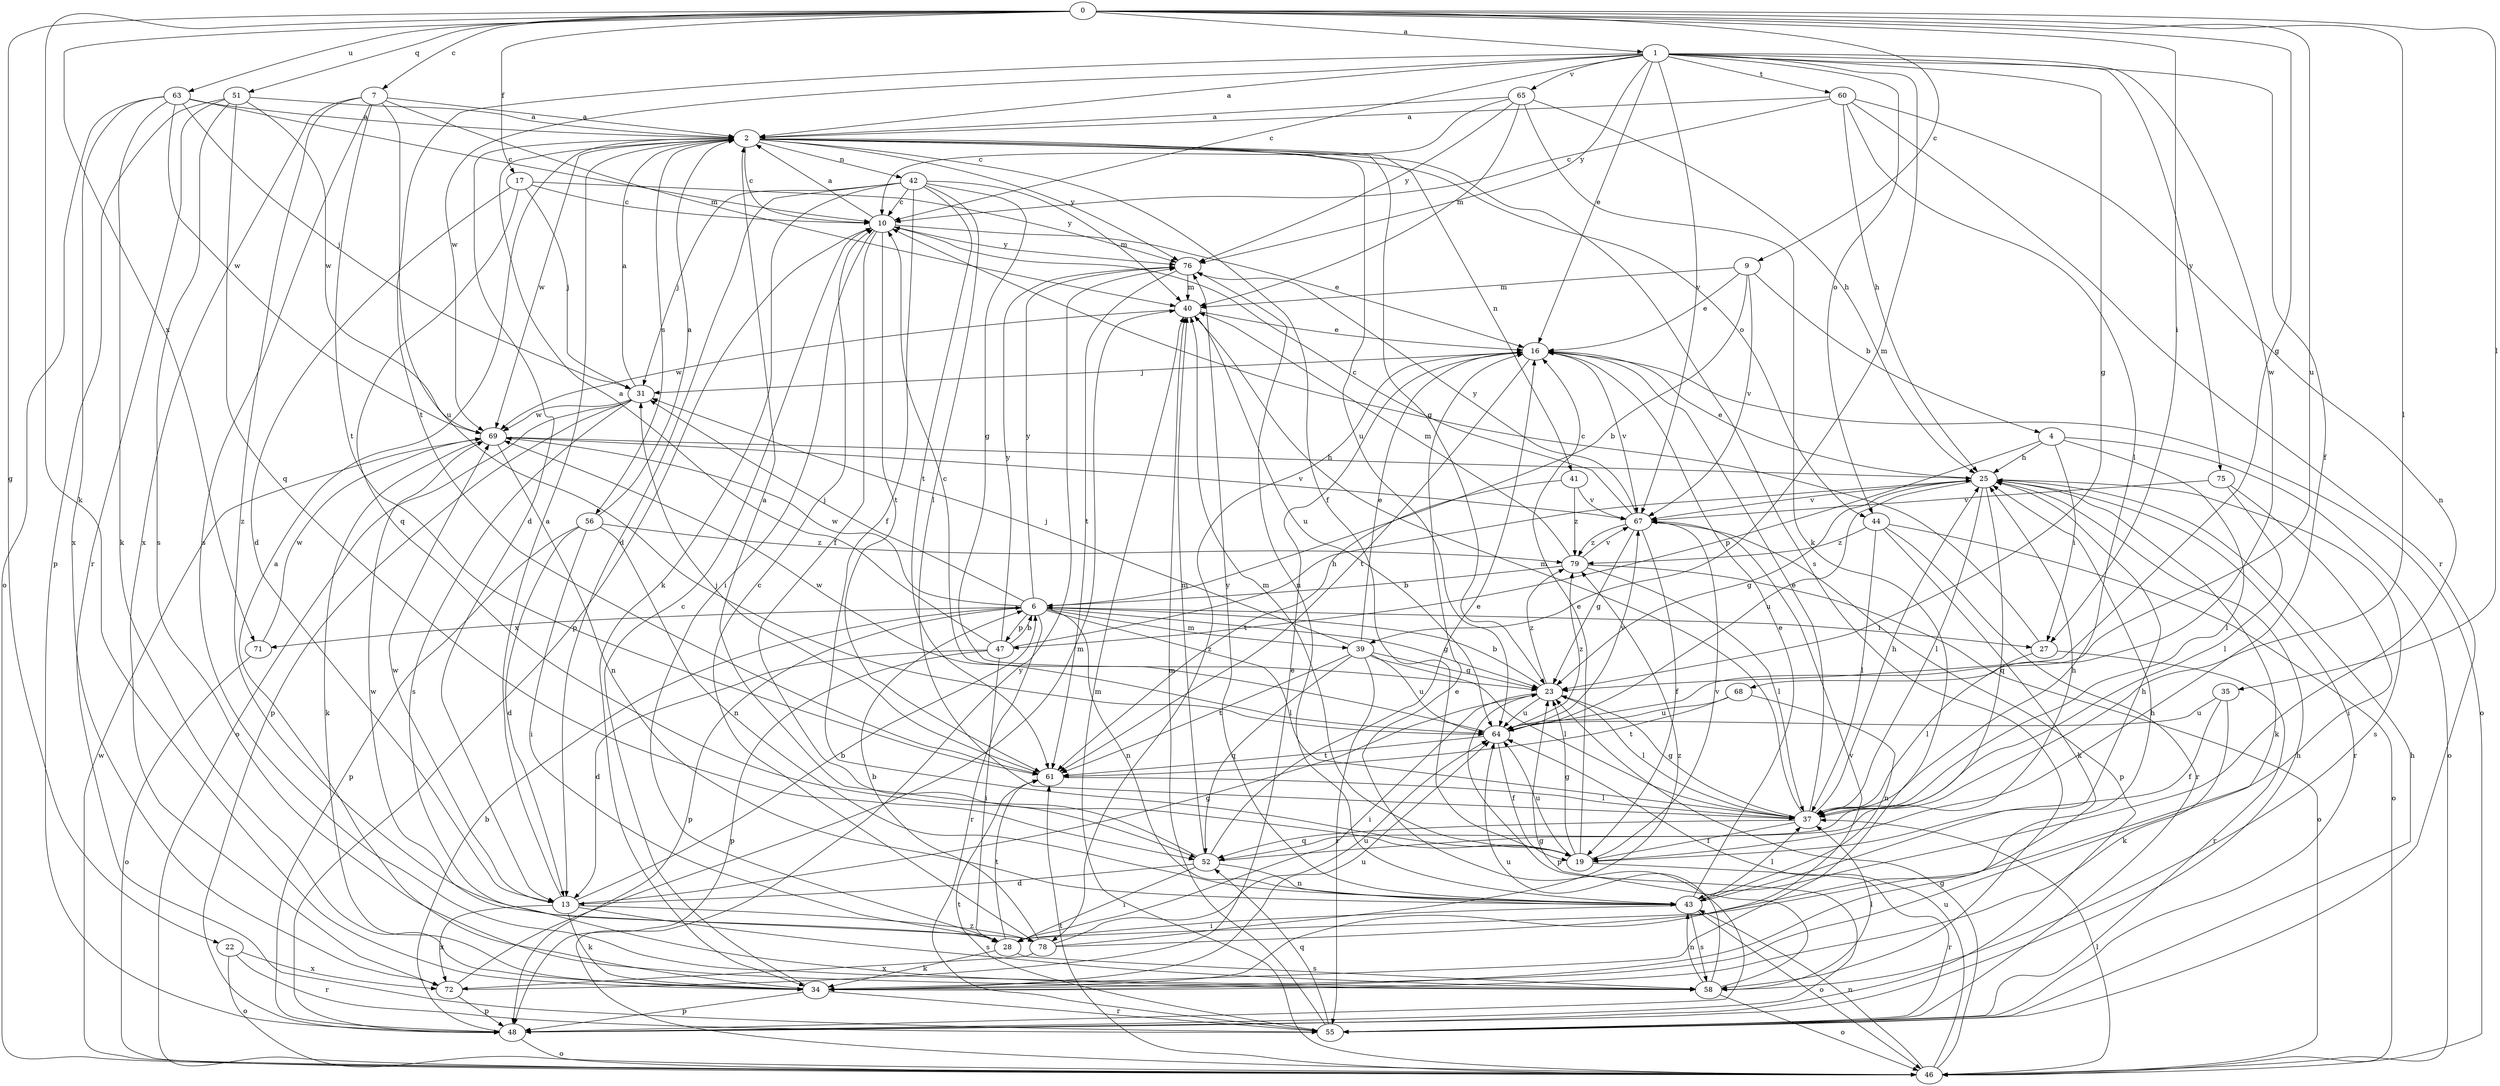 strict digraph  {
0;
1;
2;
4;
6;
7;
9;
10;
13;
16;
17;
19;
22;
23;
25;
27;
28;
31;
34;
35;
37;
39;
40;
41;
42;
43;
44;
46;
47;
48;
51;
52;
55;
56;
58;
60;
61;
63;
64;
65;
67;
68;
69;
71;
72;
75;
76;
78;
79;
0 -> 1  [label=a];
0 -> 7  [label=c];
0 -> 9  [label=c];
0 -> 17  [label=f];
0 -> 22  [label=g];
0 -> 23  [label=g];
0 -> 27  [label=i];
0 -> 34  [label=k];
0 -> 35  [label=l];
0 -> 37  [label=l];
0 -> 51  [label=q];
0 -> 63  [label=u];
0 -> 64  [label=u];
0 -> 71  [label=x];
1 -> 2  [label=a];
1 -> 10  [label=c];
1 -> 16  [label=e];
1 -> 19  [label=f];
1 -> 23  [label=g];
1 -> 39  [label=m];
1 -> 44  [label=o];
1 -> 60  [label=t];
1 -> 61  [label=t];
1 -> 65  [label=v];
1 -> 67  [label=v];
1 -> 68  [label=w];
1 -> 69  [label=w];
1 -> 75  [label=y];
1 -> 76  [label=y];
2 -> 10  [label=c];
2 -> 13  [label=d];
2 -> 19  [label=f];
2 -> 23  [label=g];
2 -> 41  [label=n];
2 -> 42  [label=n];
2 -> 44  [label=o];
2 -> 56  [label=s];
2 -> 58  [label=s];
2 -> 64  [label=u];
2 -> 69  [label=w];
2 -> 76  [label=y];
4 -> 25  [label=h];
4 -> 27  [label=i];
4 -> 37  [label=l];
4 -> 46  [label=o];
4 -> 47  [label=p];
6 -> 23  [label=g];
6 -> 27  [label=i];
6 -> 31  [label=j];
6 -> 37  [label=l];
6 -> 39  [label=m];
6 -> 43  [label=n];
6 -> 47  [label=p];
6 -> 48  [label=p];
6 -> 55  [label=r];
6 -> 69  [label=w];
6 -> 71  [label=x];
6 -> 76  [label=y];
7 -> 2  [label=a];
7 -> 40  [label=m];
7 -> 58  [label=s];
7 -> 61  [label=t];
7 -> 64  [label=u];
7 -> 72  [label=x];
7 -> 78  [label=z];
9 -> 4  [label=b];
9 -> 6  [label=b];
9 -> 16  [label=e];
9 -> 40  [label=m];
9 -> 67  [label=v];
10 -> 2  [label=a];
10 -> 16  [label=e];
10 -> 19  [label=f];
10 -> 28  [label=i];
10 -> 48  [label=p];
10 -> 61  [label=t];
10 -> 76  [label=y];
13 -> 2  [label=a];
13 -> 6  [label=b];
13 -> 23  [label=g];
13 -> 34  [label=k];
13 -> 58  [label=s];
13 -> 69  [label=w];
13 -> 72  [label=x];
13 -> 78  [label=z];
16 -> 31  [label=j];
16 -> 46  [label=o];
16 -> 61  [label=t];
16 -> 67  [label=v];
16 -> 78  [label=z];
17 -> 10  [label=c];
17 -> 13  [label=d];
17 -> 31  [label=j];
17 -> 52  [label=q];
17 -> 76  [label=y];
19 -> 16  [label=e];
19 -> 23  [label=g];
19 -> 40  [label=m];
19 -> 55  [label=r];
19 -> 64  [label=u];
19 -> 67  [label=v];
22 -> 46  [label=o];
22 -> 55  [label=r];
22 -> 72  [label=x];
23 -> 6  [label=b];
23 -> 28  [label=i];
23 -> 37  [label=l];
23 -> 48  [label=p];
23 -> 64  [label=u];
23 -> 79  [label=z];
25 -> 16  [label=e];
25 -> 23  [label=g];
25 -> 34  [label=k];
25 -> 37  [label=l];
25 -> 52  [label=q];
25 -> 55  [label=r];
25 -> 58  [label=s];
25 -> 64  [label=u];
25 -> 67  [label=v];
27 -> 10  [label=c];
27 -> 37  [label=l];
27 -> 55  [label=r];
28 -> 34  [label=k];
28 -> 58  [label=s];
28 -> 61  [label=t];
28 -> 69  [label=w];
31 -> 2  [label=a];
31 -> 46  [label=o];
31 -> 48  [label=p];
31 -> 58  [label=s];
31 -> 69  [label=w];
34 -> 2  [label=a];
34 -> 10  [label=c];
34 -> 48  [label=p];
34 -> 55  [label=r];
34 -> 64  [label=u];
34 -> 67  [label=v];
35 -> 19  [label=f];
35 -> 34  [label=k];
35 -> 64  [label=u];
37 -> 16  [label=e];
37 -> 19  [label=f];
37 -> 23  [label=g];
37 -> 25  [label=h];
37 -> 40  [label=m];
37 -> 52  [label=q];
39 -> 16  [label=e];
39 -> 23  [label=g];
39 -> 31  [label=j];
39 -> 37  [label=l];
39 -> 52  [label=q];
39 -> 55  [label=r];
39 -> 61  [label=t];
39 -> 64  [label=u];
40 -> 16  [label=e];
40 -> 64  [label=u];
40 -> 69  [label=w];
41 -> 61  [label=t];
41 -> 67  [label=v];
41 -> 79  [label=z];
42 -> 10  [label=c];
42 -> 13  [label=d];
42 -> 19  [label=f];
42 -> 23  [label=g];
42 -> 31  [label=j];
42 -> 34  [label=k];
42 -> 37  [label=l];
42 -> 40  [label=m];
42 -> 61  [label=t];
43 -> 16  [label=e];
43 -> 25  [label=h];
43 -> 28  [label=i];
43 -> 37  [label=l];
43 -> 46  [label=o];
43 -> 58  [label=s];
43 -> 76  [label=y];
44 -> 34  [label=k];
44 -> 37  [label=l];
44 -> 46  [label=o];
44 -> 55  [label=r];
44 -> 79  [label=z];
46 -> 23  [label=g];
46 -> 37  [label=l];
46 -> 40  [label=m];
46 -> 43  [label=n];
46 -> 61  [label=t];
46 -> 64  [label=u];
46 -> 69  [label=w];
46 -> 76  [label=y];
47 -> 2  [label=a];
47 -> 6  [label=b];
47 -> 13  [label=d];
47 -> 25  [label=h];
47 -> 28  [label=i];
47 -> 48  [label=p];
47 -> 76  [label=y];
48 -> 6  [label=b];
48 -> 16  [label=e];
48 -> 25  [label=h];
48 -> 46  [label=o];
51 -> 2  [label=a];
51 -> 48  [label=p];
51 -> 52  [label=q];
51 -> 55  [label=r];
51 -> 58  [label=s];
51 -> 69  [label=w];
52 -> 2  [label=a];
52 -> 13  [label=d];
52 -> 16  [label=e];
52 -> 25  [label=h];
52 -> 28  [label=i];
52 -> 40  [label=m];
52 -> 43  [label=n];
55 -> 25  [label=h];
55 -> 40  [label=m];
55 -> 52  [label=q];
55 -> 61  [label=t];
56 -> 2  [label=a];
56 -> 13  [label=d];
56 -> 28  [label=i];
56 -> 43  [label=n];
56 -> 48  [label=p];
56 -> 79  [label=z];
58 -> 23  [label=g];
58 -> 37  [label=l];
58 -> 43  [label=n];
58 -> 46  [label=o];
58 -> 64  [label=u];
60 -> 2  [label=a];
60 -> 10  [label=c];
60 -> 25  [label=h];
60 -> 37  [label=l];
60 -> 43  [label=n];
60 -> 55  [label=r];
61 -> 31  [label=j];
61 -> 37  [label=l];
63 -> 2  [label=a];
63 -> 10  [label=c];
63 -> 31  [label=j];
63 -> 34  [label=k];
63 -> 46  [label=o];
63 -> 69  [label=w];
63 -> 72  [label=x];
64 -> 10  [label=c];
64 -> 19  [label=f];
64 -> 61  [label=t];
64 -> 67  [label=v];
64 -> 69  [label=w];
64 -> 79  [label=z];
65 -> 2  [label=a];
65 -> 10  [label=c];
65 -> 25  [label=h];
65 -> 34  [label=k];
65 -> 40  [label=m];
65 -> 76  [label=y];
67 -> 10  [label=c];
67 -> 19  [label=f];
67 -> 23  [label=g];
67 -> 48  [label=p];
67 -> 76  [label=y];
67 -> 79  [label=z];
68 -> 43  [label=n];
68 -> 61  [label=t];
68 -> 64  [label=u];
69 -> 25  [label=h];
69 -> 34  [label=k];
69 -> 43  [label=n];
69 -> 67  [label=v];
71 -> 46  [label=o];
71 -> 69  [label=w];
72 -> 16  [label=e];
72 -> 40  [label=m];
72 -> 48  [label=p];
75 -> 28  [label=i];
75 -> 37  [label=l];
75 -> 67  [label=v];
76 -> 40  [label=m];
76 -> 43  [label=n];
76 -> 61  [label=t];
78 -> 6  [label=b];
78 -> 10  [label=c];
78 -> 25  [label=h];
78 -> 64  [label=u];
78 -> 72  [label=x];
78 -> 79  [label=z];
79 -> 6  [label=b];
79 -> 37  [label=l];
79 -> 40  [label=m];
79 -> 46  [label=o];
79 -> 67  [label=v];
}

